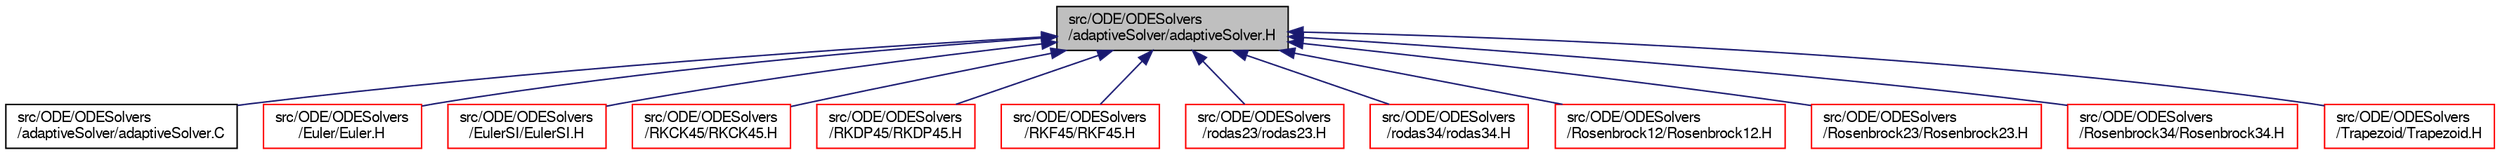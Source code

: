 digraph "src/ODE/ODESolvers/adaptiveSolver/adaptiveSolver.H"
{
  bgcolor="transparent";
  edge [fontname="FreeSans",fontsize="10",labelfontname="FreeSans",labelfontsize="10"];
  node [fontname="FreeSans",fontsize="10",shape=record];
  Node94 [label="src/ODE/ODESolvers\l/adaptiveSolver/adaptiveSolver.H",height=0.2,width=0.4,color="black", fillcolor="grey75", style="filled", fontcolor="black"];
  Node94 -> Node95 [dir="back",color="midnightblue",fontsize="10",style="solid",fontname="FreeSans"];
  Node95 [label="src/ODE/ODESolvers\l/adaptiveSolver/adaptiveSolver.C",height=0.2,width=0.4,color="black",URL="$a08273.html"];
  Node94 -> Node96 [dir="back",color="midnightblue",fontsize="10",style="solid",fontname="FreeSans"];
  Node96 [label="src/ODE/ODESolvers\l/Euler/Euler.H",height=0.2,width=0.4,color="red",URL="$a39473.html"];
  Node94 -> Node99 [dir="back",color="midnightblue",fontsize="10",style="solid",fontname="FreeSans"];
  Node99 [label="src/ODE/ODESolvers\l/EulerSI/EulerSI.H",height=0.2,width=0.4,color="red",URL="$a08282.html"];
  Node94 -> Node101 [dir="back",color="midnightblue",fontsize="10",style="solid",fontname="FreeSans"];
  Node101 [label="src/ODE/ODESolvers\l/RKCK45/RKCK45.H",height=0.2,width=0.4,color="red",URL="$a08297.html"];
  Node94 -> Node103 [dir="back",color="midnightblue",fontsize="10",style="solid",fontname="FreeSans"];
  Node103 [label="src/ODE/ODESolvers\l/RKDP45/RKDP45.H",height=0.2,width=0.4,color="red",URL="$a08303.html"];
  Node94 -> Node105 [dir="back",color="midnightblue",fontsize="10",style="solid",fontname="FreeSans"];
  Node105 [label="src/ODE/ODESolvers\l/RKF45/RKF45.H",height=0.2,width=0.4,color="red",URL="$a08309.html"];
  Node94 -> Node107 [dir="back",color="midnightblue",fontsize="10",style="solid",fontname="FreeSans"];
  Node107 [label="src/ODE/ODESolvers\l/rodas23/rodas23.H",height=0.2,width=0.4,color="red",URL="$a08315.html"];
  Node94 -> Node109 [dir="back",color="midnightblue",fontsize="10",style="solid",fontname="FreeSans"];
  Node109 [label="src/ODE/ODESolvers\l/rodas34/rodas34.H",height=0.2,width=0.4,color="red",URL="$a08321.html"];
  Node94 -> Node111 [dir="back",color="midnightblue",fontsize="10",style="solid",fontname="FreeSans"];
  Node111 [label="src/ODE/ODESolvers\l/Rosenbrock12/Rosenbrock12.H",height=0.2,width=0.4,color="red",URL="$a08327.html"];
  Node94 -> Node113 [dir="back",color="midnightblue",fontsize="10",style="solid",fontname="FreeSans"];
  Node113 [label="src/ODE/ODESolvers\l/Rosenbrock23/Rosenbrock23.H",height=0.2,width=0.4,color="red",URL="$a08333.html"];
  Node94 -> Node115 [dir="back",color="midnightblue",fontsize="10",style="solid",fontname="FreeSans"];
  Node115 [label="src/ODE/ODESolvers\l/Rosenbrock34/Rosenbrock34.H",height=0.2,width=0.4,color="red",URL="$a08339.html"];
  Node94 -> Node117 [dir="back",color="midnightblue",fontsize="10",style="solid",fontname="FreeSans"];
  Node117 [label="src/ODE/ODESolvers\l/Trapezoid/Trapezoid.H",height=0.2,width=0.4,color="red",URL="$a08363.html"];
}
